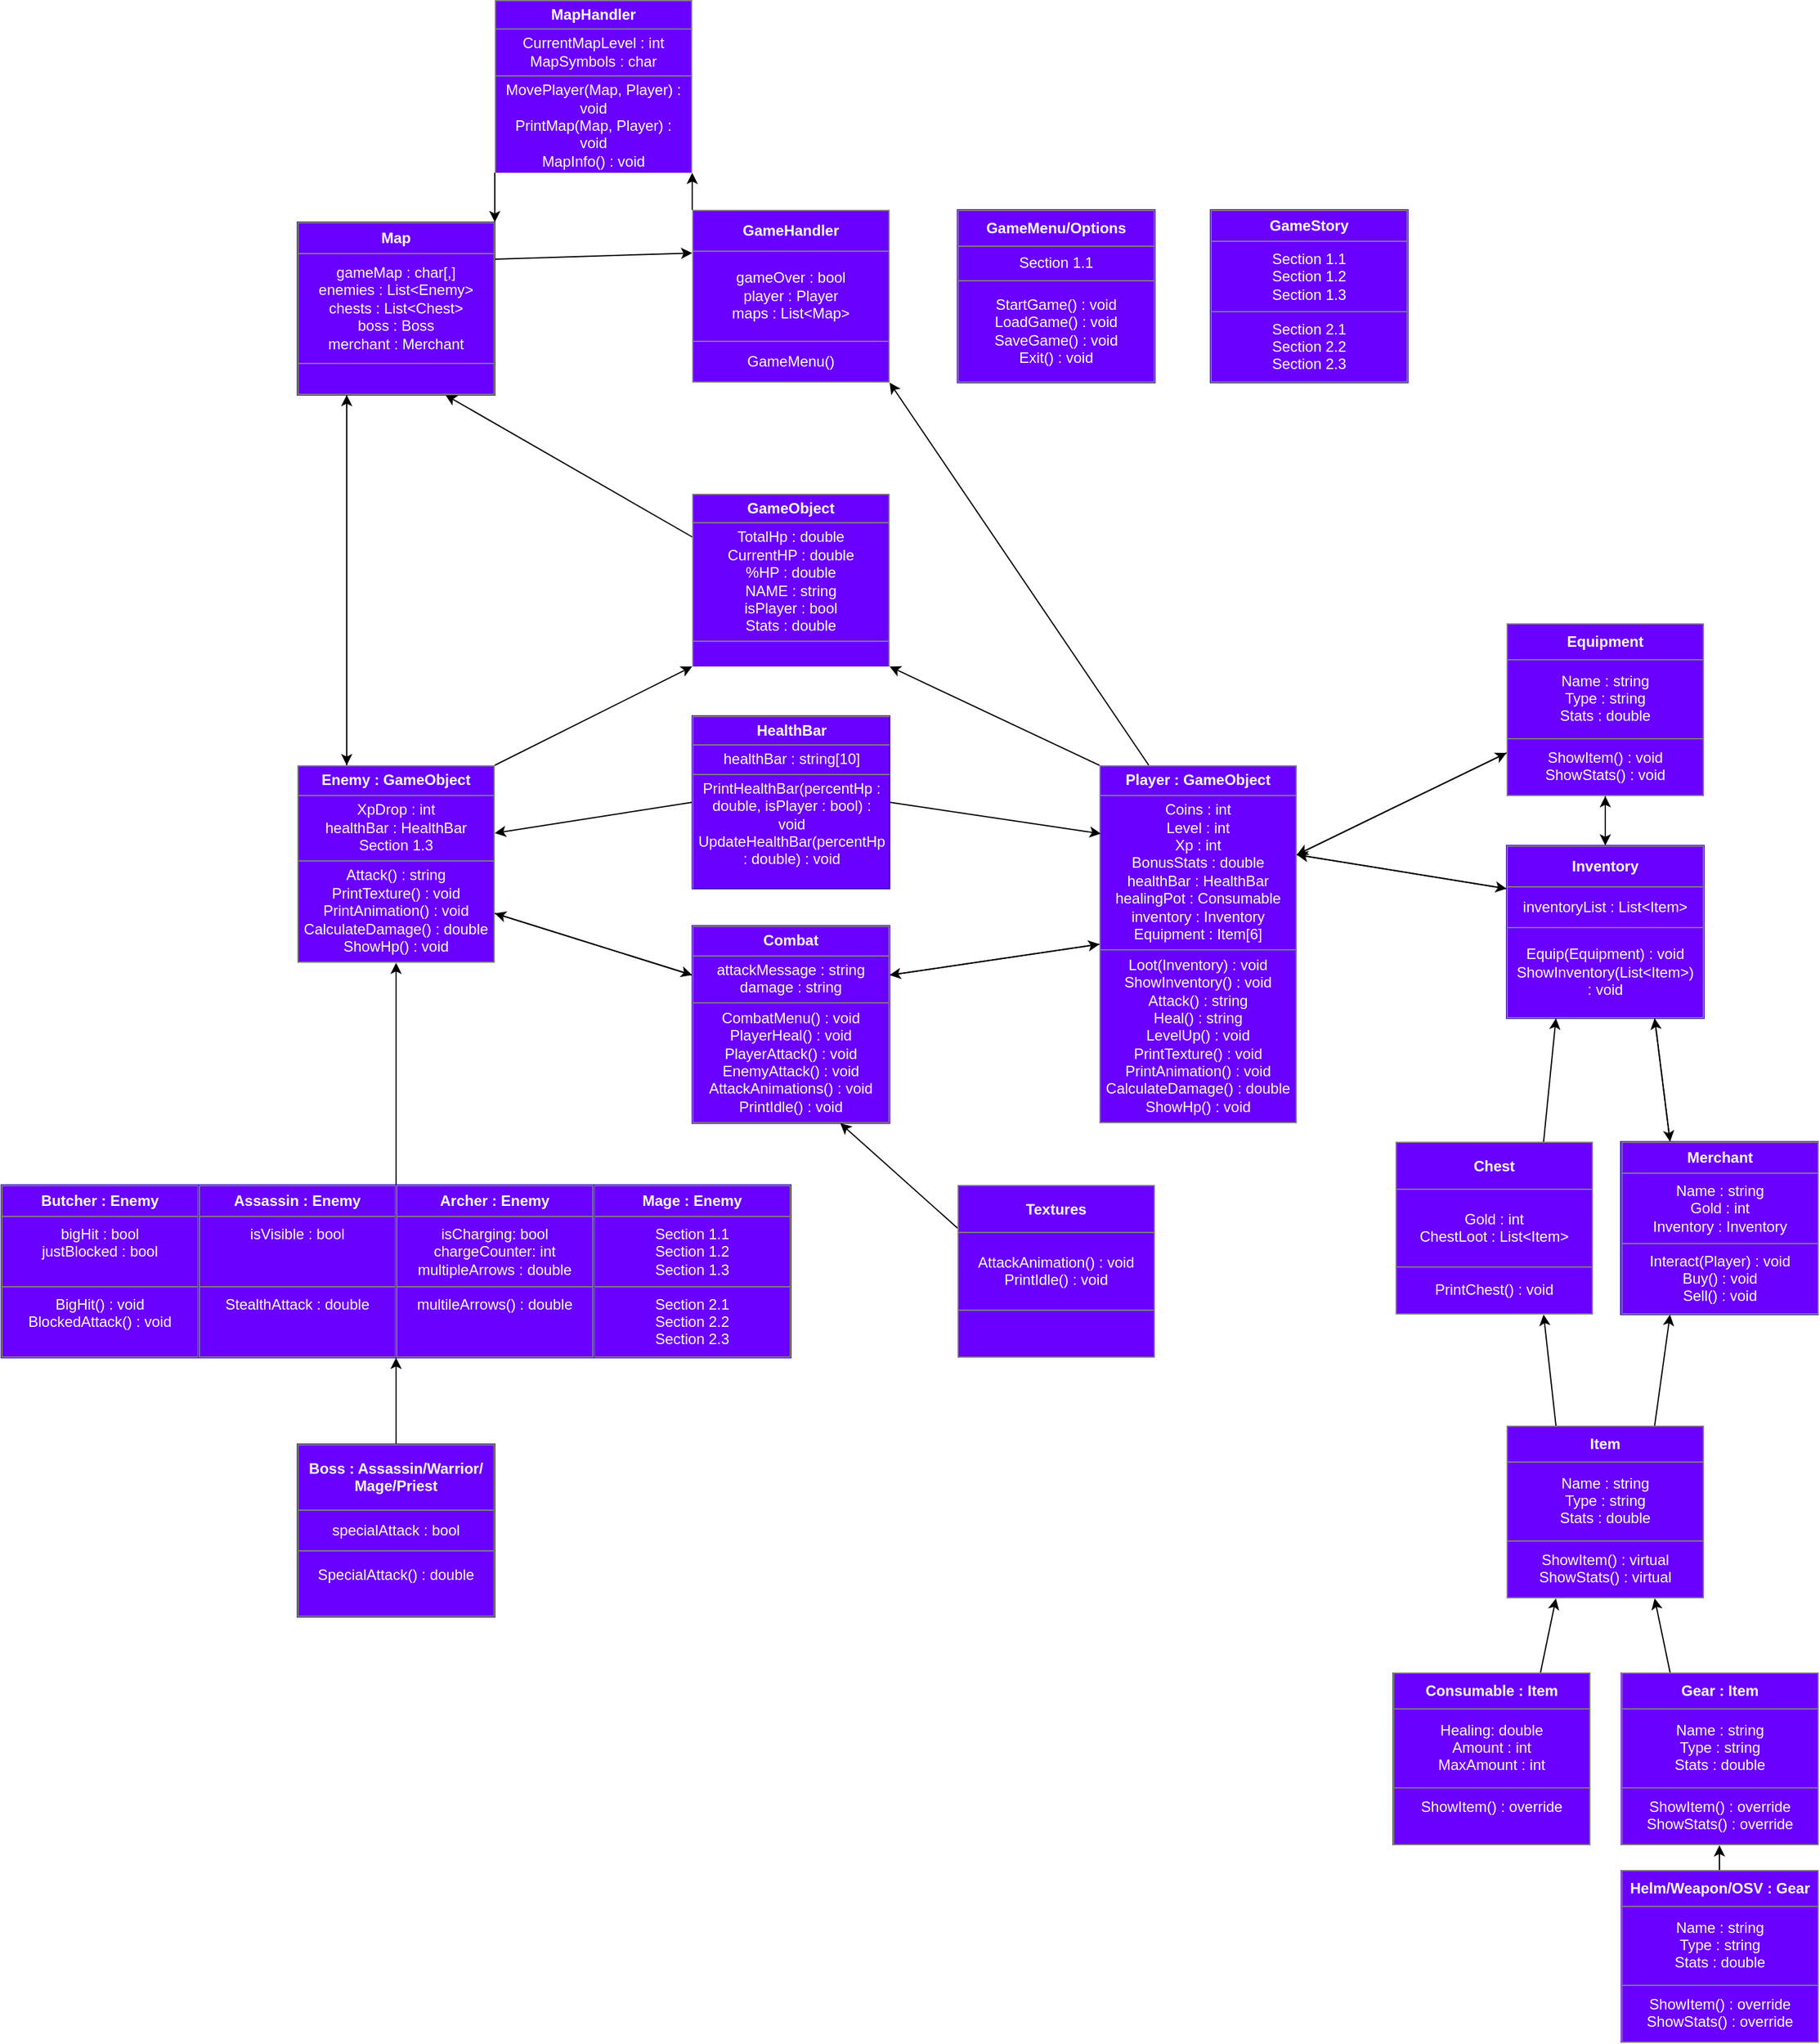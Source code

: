 <mxfile>
    <diagram id="x7LdHoI7OXFZQMX5a_zD" name="Page-1">
        <mxGraphModel dx="1907" dy="1777" grid="1" gridSize="10" guides="1" tooltips="1" connect="1" arrows="1" fold="1" page="1" pageScale="1" pageWidth="850" pageHeight="1100" math="0" shadow="0">
            <root>
                <mxCell id="0"/>
                <mxCell id="1" parent="0"/>
                <mxCell id="92" style="edgeStyle=none;html=1;exitX=1;exitY=0;exitDx=0;exitDy=0;entryX=0;entryY=1;entryDx=0;entryDy=0;" edge="1" parent="1" source="2" target="17">
                    <mxGeometry relative="1" as="geometry"/>
                </mxCell>
                <mxCell id="93" style="edgeStyle=none;html=1;exitX=1;exitY=0.75;exitDx=0;exitDy=0;entryX=0;entryY=0.25;entryDx=0;entryDy=0;" edge="1" parent="1" source="2" target="28">
                    <mxGeometry relative="1" as="geometry">
                        <mxPoint x="100" y="440" as="targetPoint"/>
                    </mxGeometry>
                </mxCell>
                <mxCell id="103" style="edgeStyle=none;html=1;exitX=0.25;exitY=0;exitDx=0;exitDy=0;entryX=0.25;entryY=1;entryDx=0;entryDy=0;" edge="1" parent="1" source="2" target="58">
                    <mxGeometry relative="1" as="geometry"/>
                </mxCell>
                <mxCell id="2" value="&lt;table border=&quot;1&quot; width=&quot;100%&quot; height=&quot;100%&quot; cellpadding=&quot;4&quot; style=&quot;width:100%;height:100%;border-collapse:collapse;&quot;&gt;&lt;tbody&gt;&lt;tr&gt;&lt;th align=&quot;center&quot;&gt;&lt;b&gt;Enemy : GameObject&lt;/b&gt;&lt;/th&gt;&lt;/tr&gt;&lt;tr&gt;&lt;td align=&quot;center&quot;&gt;XpDrop : int&lt;br&gt;healthBar : HealthBar&lt;br&gt;Section 1.3&lt;/td&gt;&lt;/tr&gt;&lt;tr&gt;&lt;td align=&quot;center&quot;&gt;Attack() : string&lt;br&gt;PrintTexture() : void&lt;br&gt;PrintAnimation() : void&lt;br&gt;CalculateDamage() : double&lt;br&gt;ShowHp() : void&lt;/td&gt;&lt;/tr&gt;&lt;/tbody&gt;&lt;/table&gt;" style="text;html=1;whiteSpace=wrap;strokeColor=none;fillColor=#6a00ff;overflow=fill;rounded=0;fontColor=#ffffff;" parent="1" vertex="1">
                    <mxGeometry x="-190" y="270" width="160" height="160" as="geometry"/>
                </mxCell>
                <mxCell id="82" style="edgeStyle=none;html=1;exitX=1;exitY=0.25;exitDx=0;exitDy=0;entryX=0;entryY=0.75;entryDx=0;entryDy=0;" edge="1" parent="1" source="13" target="29">
                    <mxGeometry relative="1" as="geometry">
                        <mxPoint x="670" y="277.5" as="sourcePoint"/>
                    </mxGeometry>
                </mxCell>
                <mxCell id="84" style="edgeStyle=none;html=1;exitX=1;exitY=0.25;exitDx=0;exitDy=0;entryX=0;entryY=0.25;entryDx=0;entryDy=0;" edge="1" parent="1" source="13" target="18">
                    <mxGeometry relative="1" as="geometry">
                        <mxPoint x="670" y="277.5" as="sourcePoint"/>
                    </mxGeometry>
                </mxCell>
                <mxCell id="91" style="edgeStyle=none;html=1;exitX=0;exitY=0;exitDx=0;exitDy=0;entryX=1;entryY=1;entryDx=0;entryDy=0;" edge="1" parent="1" source="13" target="17">
                    <mxGeometry relative="1" as="geometry"/>
                </mxCell>
                <mxCell id="94" style="edgeStyle=none;html=1;exitX=0;exitY=0.5;exitDx=0;exitDy=0;entryX=1;entryY=0.25;entryDx=0;entryDy=0;" edge="1" parent="1" source="13" target="28">
                    <mxGeometry relative="1" as="geometry"/>
                </mxCell>
                <mxCell id="111" style="edgeStyle=none;html=1;exitX=0.25;exitY=0;exitDx=0;exitDy=0;entryX=1;entryY=1;entryDx=0;entryDy=0;" edge="1" parent="1" source="13" target="16">
                    <mxGeometry relative="1" as="geometry"/>
                </mxCell>
                <mxCell id="13" value="&lt;table border=&quot;1&quot; width=&quot;100%&quot; height=&quot;100%&quot; cellpadding=&quot;4&quot; style=&quot;width:100%;height:100%;border-collapse:collapse;&quot;&gt;&lt;tbody&gt;&lt;tr&gt;&lt;th align=&quot;center&quot;&gt;&lt;b&gt;Player : GameObject&lt;/b&gt;&lt;/th&gt;&lt;/tr&gt;&lt;tr&gt;&lt;td align=&quot;center&quot;&gt;Coins : int&lt;br&gt;Level : int&lt;br&gt;Xp : int&lt;br&gt;BonusStats : double&lt;br&gt;healthBar : HealthBar&lt;br&gt;healingPot : Consumable&lt;br&gt;inventory : Inventory&lt;br&gt;Equipment : Item[6]&lt;/td&gt;&lt;/tr&gt;&lt;tr&gt;&lt;td align=&quot;center&quot;&gt;Loot(Inventory) : void&lt;br&gt;ShowInventory() : void&lt;br&gt;Attack() : string&lt;br&gt;Heal() : string&lt;br&gt;LevelUp() : void&lt;br&gt;PrintTexture() : void&lt;br&gt;PrintAnimation() : void&lt;br&gt;CalculateDamage() : double&lt;br&gt;ShowHp() : void&lt;br&gt;&lt;/td&gt;&lt;/tr&gt;&lt;/tbody&gt;&lt;/table&gt;" style="text;html=1;whiteSpace=wrap;overflow=fill;strokeColor=none;fillColor=#6a00ff;rounded=0;fontColor=#ffffff;" parent="1" vertex="1">
                    <mxGeometry x="460" y="270" width="160" height="290" as="geometry"/>
                </mxCell>
                <mxCell id="116" style="edgeStyle=none;html=1;exitX=0;exitY=1;exitDx=0;exitDy=0;entryX=1;entryY=0;entryDx=0;entryDy=0;" edge="1" parent="1" source="14" target="58">
                    <mxGeometry relative="1" as="geometry"/>
                </mxCell>
                <mxCell id="14" value="&lt;table border=&quot;1&quot; width=&quot;100%&quot; height=&quot;100%&quot; cellpadding=&quot;4&quot; style=&quot;width:100%;height:100%;border-collapse:collapse;&quot;&gt;&lt;tbody&gt;&lt;tr&gt;&lt;th align=&quot;center&quot;&gt;MapHandler&lt;/th&gt;&lt;/tr&gt;&lt;tr&gt;&lt;td align=&quot;center&quot;&gt;CurrentMapLevel : int&lt;br&gt;MapSymbols : char&lt;br&gt;&lt;/td&gt;&lt;/tr&gt;&lt;tr&gt;&lt;td align=&quot;center&quot;&gt;MovePlayer(Map, Player) : void&lt;br&gt;PrintMap(Map, Player) : void&lt;br&gt;MapInfo() : void&lt;/td&gt;&lt;/tr&gt;&lt;/tbody&gt;&lt;/table&gt;" style="text;html=1;whiteSpace=wrap;overflow=fill;strokeColor=none;fillColor=#6a00ff;rounded=0;fontColor=#ffffff;" parent="1" vertex="1">
                    <mxGeometry x="-30" y="-350" width="160" height="140" as="geometry"/>
                </mxCell>
                <mxCell id="69" style="edgeStyle=none;html=1;exitX=0.75;exitY=0;exitDx=0;exitDy=0;entryX=0.25;entryY=1;entryDx=0;entryDy=0;" edge="1" parent="1" source="15" target="30">
                    <mxGeometry relative="1" as="geometry"/>
                </mxCell>
                <mxCell id="15" value="&lt;table border=&quot;1&quot; width=&quot;100%&quot; height=&quot;100%&quot; cellpadding=&quot;4&quot; style=&quot;width:100%;height:100%;border-collapse:collapse;&quot;&gt;&lt;tbody&gt;&lt;tr&gt;&lt;th align=&quot;center&quot;&gt;&lt;b&gt;Consumable : Item&lt;/b&gt;&lt;/th&gt;&lt;/tr&gt;&lt;tr&gt;&lt;td align=&quot;center&quot;&gt;Healing: double&lt;br&gt;Amount : int&lt;br&gt;MaxAmount : int&lt;/td&gt;&lt;/tr&gt;&lt;tr&gt;&lt;td align=&quot;center&quot;&gt;ShowItem() : override&lt;br&gt;&lt;br&gt;&lt;/td&gt;&lt;/tr&gt;&lt;/tbody&gt;&lt;/table&gt;" style="text;html=1;whiteSpace=wrap;overflow=fill;strokeColor=none;fillColor=#6a00ff;rounded=0;fontColor=#ffffff;" parent="1" vertex="1">
                    <mxGeometry x="697.5" y="1005" width="160" height="140" as="geometry"/>
                </mxCell>
                <mxCell id="115" style="edgeStyle=none;html=1;exitX=0;exitY=0;exitDx=0;exitDy=0;entryX=1;entryY=1;entryDx=0;entryDy=0;" edge="1" parent="1" source="16" target="14">
                    <mxGeometry relative="1" as="geometry"/>
                </mxCell>
                <mxCell id="16" value="&lt;table border=&quot;1&quot; width=&quot;100%&quot; height=&quot;100%&quot; cellpadding=&quot;4&quot; style=&quot;width:100%;height:100%;border-collapse:collapse;&quot;&gt;&lt;tbody&gt;&lt;tr&gt;&lt;th align=&quot;center&quot;&gt;&lt;b&gt;GameHandler&lt;/b&gt;&lt;/th&gt;&lt;/tr&gt;&lt;tr&gt;&lt;td align=&quot;center&quot;&gt;gameOver : bool&lt;br&gt;player : Player&lt;br&gt;maps : List&amp;lt;Map&amp;gt;&lt;/td&gt;&lt;/tr&gt;&lt;tr&gt;&lt;td align=&quot;center&quot;&gt;GameMenu()&lt;br&gt;&lt;/td&gt;&lt;/tr&gt;&lt;/tbody&gt;&lt;/table&gt;" style="text;html=1;whiteSpace=wrap;overflow=fill;strokeColor=none;fillColor=#6a00ff;rounded=0;fontColor=#ffffff;" parent="1" vertex="1">
                    <mxGeometry x="130" y="-180" width="160" height="140" as="geometry"/>
                </mxCell>
                <mxCell id="114" style="edgeStyle=none;html=1;exitX=0;exitY=0.25;exitDx=0;exitDy=0;entryX=0.75;entryY=1;entryDx=0;entryDy=0;" edge="1" parent="1" source="17" target="58">
                    <mxGeometry relative="1" as="geometry"/>
                </mxCell>
                <mxCell id="17" value="&lt;table border=&quot;1&quot; width=&quot;100%&quot; height=&quot;100%&quot; cellpadding=&quot;4&quot; style=&quot;width:100%;height:100%;border-collapse:collapse;&quot;&gt;&lt;tbody&gt;&lt;tr&gt;&lt;th align=&quot;center&quot;&gt;&lt;b&gt;GameObject&lt;/b&gt;&lt;/th&gt;&lt;/tr&gt;&lt;tr&gt;&lt;td align=&quot;center&quot;&gt;TotalHp : double&lt;br&gt;CurrentHP : double&lt;br&gt;%HP : double&lt;br&gt;NAME : string&lt;br&gt;isPlayer : bool&lt;br&gt;Stats : double&lt;br&gt;&lt;/td&gt;&lt;/tr&gt;&lt;tr&gt;&lt;td align=&quot;center&quot;&gt;&lt;br&gt;&lt;/td&gt;&lt;/tr&gt;&lt;/tbody&gt;&lt;/table&gt;" style="text;html=1;whiteSpace=wrap;overflow=fill;strokeColor=none;fillColor=#6a00ff;rounded=0;fontColor=#ffffff;" parent="1" vertex="1">
                    <mxGeometry x="130" y="50" width="160" height="140" as="geometry"/>
                </mxCell>
                <mxCell id="79" style="edgeStyle=none;html=1;exitX=0.75;exitY=1;exitDx=0;exitDy=0;entryX=0.25;entryY=0;entryDx=0;entryDy=0;" edge="1" parent="1" source="18" target="26">
                    <mxGeometry relative="1" as="geometry"/>
                </mxCell>
                <mxCell id="81" style="edgeStyle=none;html=1;exitX=0;exitY=0.25;exitDx=0;exitDy=0;entryX=1;entryY=0.25;entryDx=0;entryDy=0;" edge="1" parent="1" source="18" target="13">
                    <mxGeometry relative="1" as="geometry">
                        <mxPoint x="670" y="277.5" as="targetPoint"/>
                    </mxGeometry>
                </mxCell>
                <mxCell id="85" style="edgeStyle=none;html=1;exitX=0.5;exitY=0;exitDx=0;exitDy=0;entryX=0.5;entryY=1;entryDx=0;entryDy=0;" edge="1" parent="1" source="18" target="29">
                    <mxGeometry relative="1" as="geometry"/>
                </mxCell>
                <mxCell id="18" value="&lt;table border=&quot;1&quot; width=&quot;100%&quot; height=&quot;100%&quot; cellpadding=&quot;4&quot; style=&quot;width:100%;height:100%;border-collapse:collapse;&quot;&gt;&lt;tbody&gt;&lt;tr&gt;&lt;th align=&quot;center&quot;&gt;&lt;b&gt;Inventory&lt;/b&gt;&lt;/th&gt;&lt;/tr&gt;&lt;tr&gt;&lt;td align=&quot;center&quot;&gt;inventoryList : List&amp;lt;Item&amp;gt;&lt;br&gt;&lt;/td&gt;&lt;/tr&gt;&lt;tr&gt;&lt;td align=&quot;center&quot;&gt;Equip(Equipment) : void&lt;br&gt;ShowInventory(List&amp;lt;Item&amp;gt;) : void&lt;br&gt;&lt;/td&gt;&lt;/tr&gt;&lt;/tbody&gt;&lt;/table&gt;" style="text;html=1;whiteSpace=wrap;strokeColor=#3700CC;fillColor=#6a00ff;overflow=fill;rounded=0;fontColor=#ffffff;" parent="1" vertex="1">
                    <mxGeometry x="790" y="335" width="160" height="140" as="geometry"/>
                </mxCell>
                <mxCell id="19" value="&lt;table border=&quot;1&quot; width=&quot;100%&quot; height=&quot;100%&quot; cellpadding=&quot;4&quot; style=&quot;width:100%;height:100%;border-collapse:collapse;&quot;&gt;&lt;tbody&gt;&lt;tr&gt;&lt;th align=&quot;center&quot;&gt;&lt;b&gt;Butcher : Enemy&lt;/b&gt;&lt;/th&gt;&lt;/tr&gt;&lt;tr&gt;&lt;td align=&quot;center&quot;&gt;bigHit : bool&lt;br&gt;justBlocked : bool&lt;br&gt;&lt;br&gt;&lt;/td&gt;&lt;/tr&gt;&lt;tr&gt;&lt;td align=&quot;center&quot;&gt;BigHit() : void&lt;br&gt;BlockedAttack() : void&lt;br&gt;&lt;br&gt;&lt;/td&gt;&lt;/tr&gt;&lt;/tbody&gt;&lt;/table&gt;" style="text;html=1;whiteSpace=wrap;strokeColor=#3700CC;fillColor=#6a00ff;overflow=fill;rounded=0;fontColor=#ffffff;" parent="1" vertex="1">
                    <mxGeometry x="-430" y="610" width="160" height="140" as="geometry"/>
                </mxCell>
                <mxCell id="20" value="&lt;table border=&quot;1&quot; width=&quot;100%&quot; height=&quot;100%&quot; cellpadding=&quot;4&quot; style=&quot;width:100%;height:100%;border-collapse:collapse;&quot;&gt;&lt;tbody&gt;&lt;tr&gt;&lt;th align=&quot;center&quot;&gt;&lt;b&gt;Mage : Enemy&lt;/b&gt;&lt;/th&gt;&lt;/tr&gt;&lt;tr&gt;&lt;td align=&quot;center&quot;&gt;Section 1.1&lt;br&gt;Section 1.2&lt;br&gt;Section 1.3&lt;/td&gt;&lt;/tr&gt;&lt;tr&gt;&lt;td align=&quot;center&quot;&gt;Section 2.1&lt;br&gt;Section 2.2&lt;br&gt;Section 2.3&lt;/td&gt;&lt;/tr&gt;&lt;/tbody&gt;&lt;/table&gt;" style="text;html=1;whiteSpace=wrap;strokeColor=#3700CC;fillColor=#6a00ff;overflow=fill;rounded=0;fontColor=#ffffff;" parent="1" vertex="1">
                    <mxGeometry x="50" y="610" width="160" height="140" as="geometry"/>
                </mxCell>
                <mxCell id="21" value="&lt;table border=&quot;1&quot; width=&quot;100%&quot; height=&quot;100%&quot; cellpadding=&quot;4&quot; style=&quot;width:100%;height:100%;border-collapse:collapse;&quot;&gt;&lt;tbody&gt;&lt;tr&gt;&lt;th align=&quot;center&quot;&gt;&lt;b&gt;Assassin : Enemy&lt;/b&gt;&lt;/th&gt;&lt;/tr&gt;&lt;tr&gt;&lt;td align=&quot;center&quot;&gt;isVisible : bool&lt;br&gt;&lt;br&gt;&lt;br&gt;&lt;/td&gt;&lt;/tr&gt;&lt;tr&gt;&lt;td align=&quot;center&quot;&gt;StealthAttack : double&lt;br&gt;&lt;br&gt;&lt;br&gt;&lt;/td&gt;&lt;/tr&gt;&lt;/tbody&gt;&lt;/table&gt;" style="text;html=1;whiteSpace=wrap;strokeColor=#3700CC;fillColor=#6a00ff;overflow=fill;rounded=0;fontColor=#ffffff;" parent="1" vertex="1">
                    <mxGeometry x="-270" y="610" width="160" height="140" as="geometry"/>
                </mxCell>
                <mxCell id="90" style="edgeStyle=none;html=1;exitX=0;exitY=0;exitDx=0;exitDy=0;entryX=0.5;entryY=1;entryDx=0;entryDy=0;" edge="1" parent="1" source="22" target="2">
                    <mxGeometry relative="1" as="geometry"/>
                </mxCell>
                <mxCell id="22" value="&lt;table border=&quot;1&quot; width=&quot;100%&quot; height=&quot;100%&quot; cellpadding=&quot;4&quot; style=&quot;width:100%;height:100%;border-collapse:collapse;&quot;&gt;&lt;tbody&gt;&lt;tr&gt;&lt;th align=&quot;center&quot;&gt;Archer : Enemy&lt;/th&gt;&lt;/tr&gt;&lt;tr&gt;&lt;td align=&quot;center&quot;&gt;isCharging: bool&lt;br&gt;chargeCounter: int&lt;br&gt;multipleArrows : double&lt;/td&gt;&lt;/tr&gt;&lt;tr&gt;&lt;td align=&quot;center&quot;&gt;multileArrows() : double&lt;br&gt;&lt;br&gt;&lt;br&gt;&lt;/td&gt;&lt;/tr&gt;&lt;/tbody&gt;&lt;/table&gt;" style="text;html=1;whiteSpace=wrap;strokeColor=#3700CC;fillColor=#6a00ff;overflow=fill;rounded=0;fontColor=#ffffff;" parent="1" vertex="1">
                    <mxGeometry x="-110" y="610" width="160" height="140" as="geometry"/>
                </mxCell>
                <mxCell id="45" style="edgeStyle=none;html=1;exitX=0;exitY=0.5;exitDx=0;exitDy=0;" parent="1" source="23" edge="1">
                    <mxGeometry relative="1" as="geometry">
                        <mxPoint x="100" y="300" as="sourcePoint"/>
                        <mxPoint x="-30" y="325" as="targetPoint"/>
                    </mxGeometry>
                </mxCell>
                <mxCell id="83" style="edgeStyle=none;html=1;exitX=1;exitY=0.5;exitDx=0;exitDy=0;entryX=0.007;entryY=0.191;entryDx=0;entryDy=0;entryPerimeter=0;" edge="1" parent="1" source="23" target="13">
                    <mxGeometry relative="1" as="geometry">
                        <mxPoint x="410" y="340" as="targetPoint"/>
                    </mxGeometry>
                </mxCell>
                <mxCell id="23" value="&lt;table border=&quot;1&quot; width=&quot;100%&quot; height=&quot;100%&quot; cellpadding=&quot;4&quot; style=&quot;width:100%;height:100%;border-collapse:collapse;&quot;&gt;&lt;tbody&gt;&lt;tr&gt;&lt;th align=&quot;center&quot;&gt;&lt;b&gt;HealthBar&lt;/b&gt;&lt;/th&gt;&lt;/tr&gt;&lt;tr&gt;&lt;td align=&quot;center&quot;&gt;healthBar : string[10]&lt;br&gt;&lt;/td&gt;&lt;/tr&gt;&lt;tr&gt;&lt;td align=&quot;center&quot;&gt;PrintHealthBar(percentHp : double, isPlayer : bool) : void&lt;br&gt;UpdateHealthBar(percentHp : double) : void&lt;br&gt;&lt;br&gt;&lt;/td&gt;&lt;/tr&gt;&lt;/tbody&gt;&lt;/table&gt;" style="text;html=1;whiteSpace=wrap;strokeColor=#3700CC;fillColor=#6a00ff;overflow=fill;rounded=0;fontColor=#ffffff;" parent="1" vertex="1">
                    <mxGeometry x="130" y="230" width="160" height="140" as="geometry"/>
                </mxCell>
                <mxCell id="89" style="edgeStyle=none;html=1;exitX=0.5;exitY=0;exitDx=0;exitDy=0;entryX=0;entryY=1;entryDx=0;entryDy=0;" edge="1" parent="1" source="24" target="22">
                    <mxGeometry relative="1" as="geometry"/>
                </mxCell>
                <mxCell id="24" value="&lt;table border=&quot;1&quot; width=&quot;100%&quot; height=&quot;100%&quot; cellpadding=&quot;4&quot; style=&quot;width:100%;height:100%;border-collapse:collapse;&quot;&gt;&lt;tbody&gt;&lt;tr&gt;&lt;th align=&quot;center&quot;&gt;&lt;b&gt;Boss : Assassin/Warrior/&lt;br&gt;Mage/Priest&lt;/b&gt;&lt;/th&gt;&lt;/tr&gt;&lt;tr&gt;&lt;td align=&quot;center&quot;&gt;specialAttack : bool&lt;/td&gt;&lt;/tr&gt;&lt;tr&gt;&lt;td align=&quot;center&quot;&gt;SpecialAttack() : double&lt;br&gt;&lt;br&gt;&lt;/td&gt;&lt;/tr&gt;&lt;/tbody&gt;&lt;/table&gt;" style="text;html=1;whiteSpace=wrap;strokeColor=#3700CC;fillColor=#6a00ff;overflow=fill;rounded=0;fontColor=#ffffff;" parent="1" vertex="1">
                    <mxGeometry x="-190" y="820" width="160" height="140" as="geometry"/>
                </mxCell>
                <mxCell id="25" value="&lt;table border=&quot;1&quot; width=&quot;100%&quot; height=&quot;100%&quot; cellpadding=&quot;4&quot; style=&quot;width:100%;height:100%;border-collapse:collapse;&quot;&gt;&lt;tbody&gt;&lt;tr&gt;&lt;th align=&quot;center&quot;&gt;&lt;b&gt;GameMenu/Options&lt;/b&gt;&lt;/th&gt;&lt;/tr&gt;&lt;tr&gt;&lt;td align=&quot;center&quot;&gt;Section 1.1&lt;br&gt;&lt;/td&gt;&lt;/tr&gt;&lt;tr&gt;&lt;td align=&quot;center&quot;&gt;StartGame() : void&lt;br&gt;LoadGame() : void&lt;br&gt;SaveGame() : void&lt;br&gt;Exit() : void&lt;/td&gt;&lt;/tr&gt;&lt;/tbody&gt;&lt;/table&gt;" style="text;html=1;whiteSpace=wrap;strokeColor=#3700CC;fillColor=#6a00ff;overflow=fill;rounded=0;fontColor=#ffffff;" parent="1" vertex="1">
                    <mxGeometry x="345" y="-180" width="160" height="140" as="geometry"/>
                </mxCell>
                <mxCell id="78" style="edgeStyle=none;html=1;exitX=0.25;exitY=0;exitDx=0;exitDy=0;entryX=0.75;entryY=1;entryDx=0;entryDy=0;" edge="1" parent="1" source="26" target="18">
                    <mxGeometry relative="1" as="geometry"/>
                </mxCell>
                <mxCell id="26" value="&lt;table border=&quot;1&quot; width=&quot;100%&quot; height=&quot;100%&quot; cellpadding=&quot;4&quot; style=&quot;width:100%;height:100%;border-collapse:collapse;&quot;&gt;&lt;tbody&gt;&lt;tr&gt;&lt;th align=&quot;center&quot;&gt;&lt;b&gt;Merchant&lt;/b&gt;&lt;/th&gt;&lt;/tr&gt;&lt;tr&gt;&lt;td align=&quot;center&quot;&gt;Name : string&lt;br&gt;Gold : int&lt;br&gt;Inventory : Inventory&lt;/td&gt;&lt;/tr&gt;&lt;tr&gt;&lt;td align=&quot;center&quot;&gt;Interact(Player) : void&lt;br&gt;Buy() : void&lt;br&gt;Sell() : void&lt;/td&gt;&lt;/tr&gt;&lt;/tbody&gt;&lt;/table&gt;" style="text;html=1;whiteSpace=wrap;strokeColor=#3700CC;fillColor=#6a00ff;overflow=fill;rounded=0;fontColor=#ffffff;" parent="1" vertex="1">
                    <mxGeometry x="882.5" y="575" width="160" height="140" as="geometry"/>
                </mxCell>
                <mxCell id="27" value="&lt;table border=&quot;1&quot; width=&quot;100%&quot; height=&quot;100%&quot; cellpadding=&quot;4&quot; style=&quot;width:100%;height:100%;border-collapse:collapse;&quot;&gt;&lt;tbody&gt;&lt;tr&gt;&lt;th align=&quot;center&quot;&gt;GameStory&lt;/th&gt;&lt;/tr&gt;&lt;tr&gt;&lt;td align=&quot;center&quot;&gt;Section 1.1&lt;br&gt;Section 1.2&lt;br&gt;Section 1.3&lt;/td&gt;&lt;/tr&gt;&lt;tr&gt;&lt;td align=&quot;center&quot;&gt;Section 2.1&lt;br&gt;Section 2.2&lt;br&gt;Section 2.3&lt;/td&gt;&lt;/tr&gt;&lt;/tbody&gt;&lt;/table&gt;" style="text;html=1;whiteSpace=wrap;strokeColor=#3700CC;fillColor=#6a00ff;overflow=fill;rounded=0;fontColor=#ffffff;" parent="1" vertex="1">
                    <mxGeometry x="550" y="-180" width="160" height="140" as="geometry"/>
                </mxCell>
                <mxCell id="95" style="edgeStyle=none;html=1;exitX=1;exitY=0.25;exitDx=0;exitDy=0;entryX=0;entryY=0.5;entryDx=0;entryDy=0;" edge="1" parent="1" source="28" target="13">
                    <mxGeometry relative="1" as="geometry"/>
                </mxCell>
                <mxCell id="96" style="edgeStyle=none;html=1;exitX=0;exitY=0.25;exitDx=0;exitDy=0;entryX=1;entryY=0.75;entryDx=0;entryDy=0;" edge="1" parent="1" source="28" target="2">
                    <mxGeometry relative="1" as="geometry">
                        <mxPoint x="100" y="440" as="sourcePoint"/>
                    </mxGeometry>
                </mxCell>
                <mxCell id="28" value="&lt;table border=&quot;1&quot; width=&quot;100%&quot; height=&quot;100%&quot; cellpadding=&quot;4&quot; style=&quot;width:100%;height:100%;border-collapse:collapse;&quot;&gt;&lt;tbody&gt;&lt;tr&gt;&lt;th align=&quot;center&quot;&gt;&lt;b&gt;Combat&lt;/b&gt;&lt;/th&gt;&lt;/tr&gt;&lt;tr&gt;&lt;td align=&quot;center&quot;&gt;attackMessage : string&lt;br&gt;damage : string&lt;br&gt;&lt;/td&gt;&lt;/tr&gt;&lt;tr&gt;&lt;td align=&quot;center&quot;&gt;CombatMenu() : void&lt;br&gt;PlayerHeal() : void&lt;br&gt;PlayerAttack() : void&lt;br&gt;EnemyAttack() : void&lt;br&gt;AttackAnimations() : void&lt;br&gt;PrintIdle() : void&lt;/td&gt;&lt;/tr&gt;&lt;/tbody&gt;&lt;/table&gt;" style="text;html=1;whiteSpace=wrap;strokeColor=#3700CC;fillColor=#6a00ff;overflow=fill;rounded=0;fontColor=#ffffff;" parent="1" vertex="1">
                    <mxGeometry x="130" y="400" width="160" height="160" as="geometry"/>
                </mxCell>
                <mxCell id="75" style="edgeStyle=none;html=1;exitX=0;exitY=0.75;exitDx=0;exitDy=0;entryX=1;entryY=0.25;entryDx=0;entryDy=0;" edge="1" parent="1" source="29" target="13">
                    <mxGeometry relative="1" as="geometry">
                        <mxPoint x="670" y="277.5" as="targetPoint"/>
                    </mxGeometry>
                </mxCell>
                <mxCell id="86" style="edgeStyle=none;html=1;exitX=0.5;exitY=1;exitDx=0;exitDy=0;entryX=0.5;entryY=0;entryDx=0;entryDy=0;" edge="1" parent="1" source="29" target="18">
                    <mxGeometry relative="1" as="geometry"/>
                </mxCell>
                <mxCell id="29" value="&lt;table border=&quot;1&quot; width=&quot;100%&quot; height=&quot;100%&quot; cellpadding=&quot;4&quot; style=&quot;width:100%;height:100%;border-collapse:collapse;&quot;&gt;&lt;tbody&gt;&lt;tr&gt;&lt;th align=&quot;center&quot;&gt;Equipment&lt;/th&gt;&lt;/tr&gt;&lt;tr&gt;&lt;td align=&quot;center&quot;&gt;Name : string&lt;br&gt;Type : string&lt;br&gt;Stats : double&lt;/td&gt;&lt;/tr&gt;&lt;tr&gt;&lt;td align=&quot;center&quot;&gt;ShowItem() : void&lt;br&gt;ShowStats() : void&lt;/td&gt;&lt;/tr&gt;&lt;/tbody&gt;&lt;/table&gt;" style="text;html=1;whiteSpace=wrap;overflow=fill;strokeColor=none;fillColor=#6a00ff;rounded=0;fontColor=#ffffff;" parent="1" vertex="1">
                    <mxGeometry x="790" y="155" width="160" height="140" as="geometry"/>
                </mxCell>
                <mxCell id="65" style="edgeStyle=none;html=1;exitX=0.25;exitY=0;exitDx=0;exitDy=0;entryX=0.75;entryY=1;entryDx=0;entryDy=0;" edge="1" parent="1" source="30" target="33">
                    <mxGeometry relative="1" as="geometry"/>
                </mxCell>
                <mxCell id="77" style="edgeStyle=none;html=1;exitX=0.75;exitY=0;exitDx=0;exitDy=0;entryX=0.25;entryY=1;entryDx=0;entryDy=0;" edge="1" parent="1" source="30" target="26">
                    <mxGeometry relative="1" as="geometry"/>
                </mxCell>
                <mxCell id="30" value="&lt;table border=&quot;1&quot; width=&quot;100%&quot; height=&quot;100%&quot; cellpadding=&quot;4&quot; style=&quot;width:100%;height:100%;border-collapse:collapse;&quot;&gt;&lt;tbody&gt;&lt;tr&gt;&lt;th align=&quot;center&quot;&gt;Item&lt;/th&gt;&lt;/tr&gt;&lt;tr&gt;&lt;td align=&quot;center&quot;&gt;Name : string&lt;br&gt;Type : string&lt;br&gt;Stats : double&lt;/td&gt;&lt;/tr&gt;&lt;tr&gt;&lt;td align=&quot;center&quot;&gt;ShowItem() : virtual&lt;br&gt;ShowStats() : virtual&lt;/td&gt;&lt;/tr&gt;&lt;/tbody&gt;&lt;/table&gt;" style="text;html=1;whiteSpace=wrap;overflow=fill;strokeColor=none;fillColor=#6a00ff;rounded=0;fontColor=#ffffff;" parent="1" vertex="1">
                    <mxGeometry x="790" y="805" width="160" height="140" as="geometry"/>
                </mxCell>
                <mxCell id="68" style="edgeStyle=none;html=1;exitX=0.25;exitY=0;exitDx=0;exitDy=0;entryX=0.75;entryY=1;entryDx=0;entryDy=0;" edge="1" parent="1" source="31" target="30">
                    <mxGeometry relative="1" as="geometry"/>
                </mxCell>
                <mxCell id="31" value="&lt;table border=&quot;1&quot; width=&quot;100%&quot; height=&quot;100%&quot; cellpadding=&quot;4&quot; style=&quot;width:100%;height:100%;border-collapse:collapse;&quot;&gt;&lt;tbody&gt;&lt;tr&gt;&lt;th align=&quot;center&quot;&gt;Gear : Item&lt;/th&gt;&lt;/tr&gt;&lt;tr&gt;&lt;td align=&quot;center&quot;&gt;Name : string&lt;br&gt;Type : string&lt;br&gt;Stats : double&lt;/td&gt;&lt;/tr&gt;&lt;tr&gt;&lt;td align=&quot;center&quot;&gt;ShowItem() : override&lt;br&gt;ShowStats() : override&lt;/td&gt;&lt;/tr&gt;&lt;/tbody&gt;&lt;/table&gt;" style="text;html=1;whiteSpace=wrap;overflow=fill;strokeColor=none;fillColor=#6a00ff;rounded=0;fontColor=#ffffff;" parent="1" vertex="1">
                    <mxGeometry x="882.5" y="1005" width="160" height="140" as="geometry"/>
                </mxCell>
                <mxCell id="67" style="edgeStyle=none;html=1;exitX=0.5;exitY=0;exitDx=0;exitDy=0;entryX=0.5;entryY=1;entryDx=0;entryDy=0;" edge="1" parent="1" source="32" target="31">
                    <mxGeometry relative="1" as="geometry"/>
                </mxCell>
                <mxCell id="32" value="&lt;table border=&quot;1&quot; width=&quot;100%&quot; height=&quot;100%&quot; cellpadding=&quot;4&quot; style=&quot;width:100%;height:100%;border-collapse:collapse;&quot;&gt;&lt;tbody&gt;&lt;tr&gt;&lt;th align=&quot;center&quot;&gt;Helm/Weapon/OSV : Gear&lt;/th&gt;&lt;/tr&gt;&lt;tr&gt;&lt;td align=&quot;center&quot;&gt;Name : string&lt;br&gt;Type : string&lt;br&gt;Stats : double&lt;/td&gt;&lt;/tr&gt;&lt;tr&gt;&lt;td align=&quot;center&quot;&gt;ShowItem() : override&lt;br&gt;ShowStats() : override&lt;/td&gt;&lt;/tr&gt;&lt;/tbody&gt;&lt;/table&gt;" style="text;html=1;whiteSpace=wrap;overflow=fill;strokeColor=none;fillColor=#6a00ff;rounded=0;fontColor=#ffffff;" parent="1" vertex="1">
                    <mxGeometry x="882.5" y="1165" width="160" height="140" as="geometry"/>
                </mxCell>
                <mxCell id="70" style="edgeStyle=none;html=1;exitX=0.75;exitY=0;exitDx=0;exitDy=0;entryX=0.25;entryY=1;entryDx=0;entryDy=0;" edge="1" parent="1" source="33" target="18">
                    <mxGeometry relative="1" as="geometry"/>
                </mxCell>
                <mxCell id="33" value="&lt;table border=&quot;1&quot; width=&quot;100%&quot; height=&quot;100%&quot; cellpadding=&quot;4&quot; style=&quot;width:100%;height:100%;border-collapse:collapse;&quot;&gt;&lt;tbody&gt;&lt;tr&gt;&lt;th align=&quot;center&quot;&gt;Chest&lt;/th&gt;&lt;/tr&gt;&lt;tr&gt;&lt;td align=&quot;center&quot;&gt;Gold : int&lt;br&gt;ChestLoot : List&amp;lt;Item&amp;gt;&lt;br&gt;&lt;/td&gt;&lt;/tr&gt;&lt;tr&gt;&lt;td align=&quot;center&quot;&gt;PrintChest() : void&lt;br&gt;&lt;/td&gt;&lt;/tr&gt;&lt;/tbody&gt;&lt;/table&gt;" style="text;html=1;whiteSpace=wrap;overflow=fill;strokeColor=none;fillColor=#6a00ff;rounded=0;fontColor=#ffffff;" parent="1" vertex="1">
                    <mxGeometry x="700" y="575" width="160" height="140" as="geometry"/>
                </mxCell>
                <mxCell id="102" style="edgeStyle=none;html=1;exitX=0.25;exitY=1;exitDx=0;exitDy=0;entryX=0.25;entryY=0;entryDx=0;entryDy=0;" edge="1" parent="1" source="58" target="2">
                    <mxGeometry relative="1" as="geometry"/>
                </mxCell>
                <mxCell id="112" style="edgeStyle=none;html=1;entryX=0;entryY=0.25;entryDx=0;entryDy=0;" edge="1" parent="1" target="16">
                    <mxGeometry relative="1" as="geometry">
                        <mxPoint x="-30" y="-140" as="sourcePoint"/>
                    </mxGeometry>
                </mxCell>
                <mxCell id="58" value="&lt;table border=&quot;1&quot; width=&quot;100%&quot; height=&quot;100%&quot; cellpadding=&quot;4&quot; style=&quot;width:100%;height:100%;border-collapse:collapse;&quot;&gt;&lt;tbody&gt;&lt;tr&gt;&lt;th align=&quot;center&quot;&gt;Map&lt;/th&gt;&lt;/tr&gt;&lt;tr&gt;&lt;td align=&quot;center&quot;&gt;gameMap : char[,]&lt;br&gt;enemies : List&amp;lt;Enemy&amp;gt;&lt;br&gt;chests : List&amp;lt;Chest&amp;gt;&lt;br&gt;boss : Boss&lt;br&gt;merchant : Merchant&lt;/td&gt;&lt;/tr&gt;&lt;tr&gt;&lt;td align=&quot;center&quot;&gt;&lt;br&gt;&lt;/td&gt;&lt;/tr&gt;&lt;/tbody&gt;&lt;/table&gt;" style="text;html=1;whiteSpace=wrap;strokeColor=#3700CC;fillColor=#6a00ff;overflow=fill;rounded=0;fontColor=#ffffff;" vertex="1" parent="1">
                    <mxGeometry x="-190" y="-170" width="160" height="140" as="geometry"/>
                </mxCell>
                <mxCell id="107" style="edgeStyle=none;html=1;exitX=0;exitY=0.25;exitDx=0;exitDy=0;entryX=0.75;entryY=1;entryDx=0;entryDy=0;" edge="1" parent="1" source="106" target="28">
                    <mxGeometry relative="1" as="geometry"/>
                </mxCell>
                <mxCell id="106" value="&lt;table border=&quot;1&quot; width=&quot;100%&quot; height=&quot;100%&quot; cellpadding=&quot;4&quot; style=&quot;width:100%;height:100%;border-collapse:collapse;&quot;&gt;&lt;tbody&gt;&lt;tr&gt;&lt;th align=&quot;center&quot;&gt;Textures&lt;/th&gt;&lt;/tr&gt;&lt;tr&gt;&lt;td align=&quot;center&quot;&gt;AttackAnimation() : void&lt;br&gt;PrintIdle() : void&lt;/td&gt;&lt;/tr&gt;&lt;tr&gt;&lt;td align=&quot;center&quot;&gt;&lt;br&gt;&lt;/td&gt;&lt;/tr&gt;&lt;/tbody&gt;&lt;/table&gt;" style="text;html=1;whiteSpace=wrap;overflow=fill;strokeColor=none;fillColor=#6a00ff;rounded=0;fontColor=#ffffff;" vertex="1" parent="1">
                    <mxGeometry x="345" y="610" width="160" height="140" as="geometry"/>
                </mxCell>
            </root>
        </mxGraphModel>
    </diagram>
</mxfile>